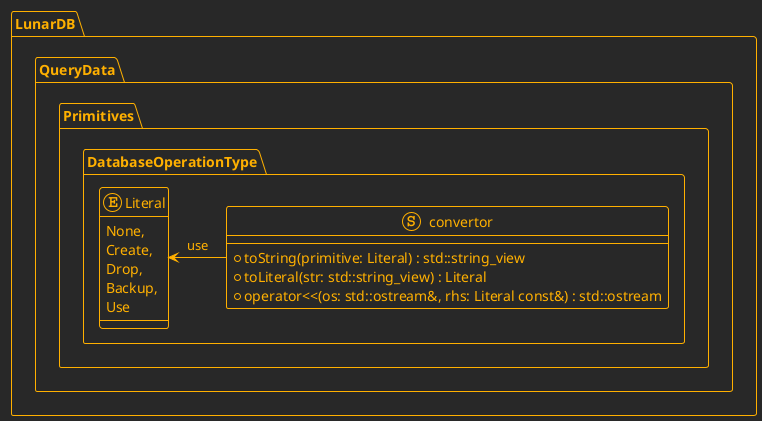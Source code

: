 @startuml DatabaseOperationType
!theme crt-amber

namespace LunarDB.QueryData.Primitives {

namespace DatabaseOperationType {

enum Literal {
    None,
    Create,
    Drop,
    Backup,
    Use
}

stereotype convertor {
    + toString(primitive: Literal) : std::string_view
    + toLiteral(str: std::string_view) : Literal
    + operator<<(os: std::ostream&, rhs: Literal const&) : std::ostream
}

Literal <- convertor : use

}

}
@enduml
